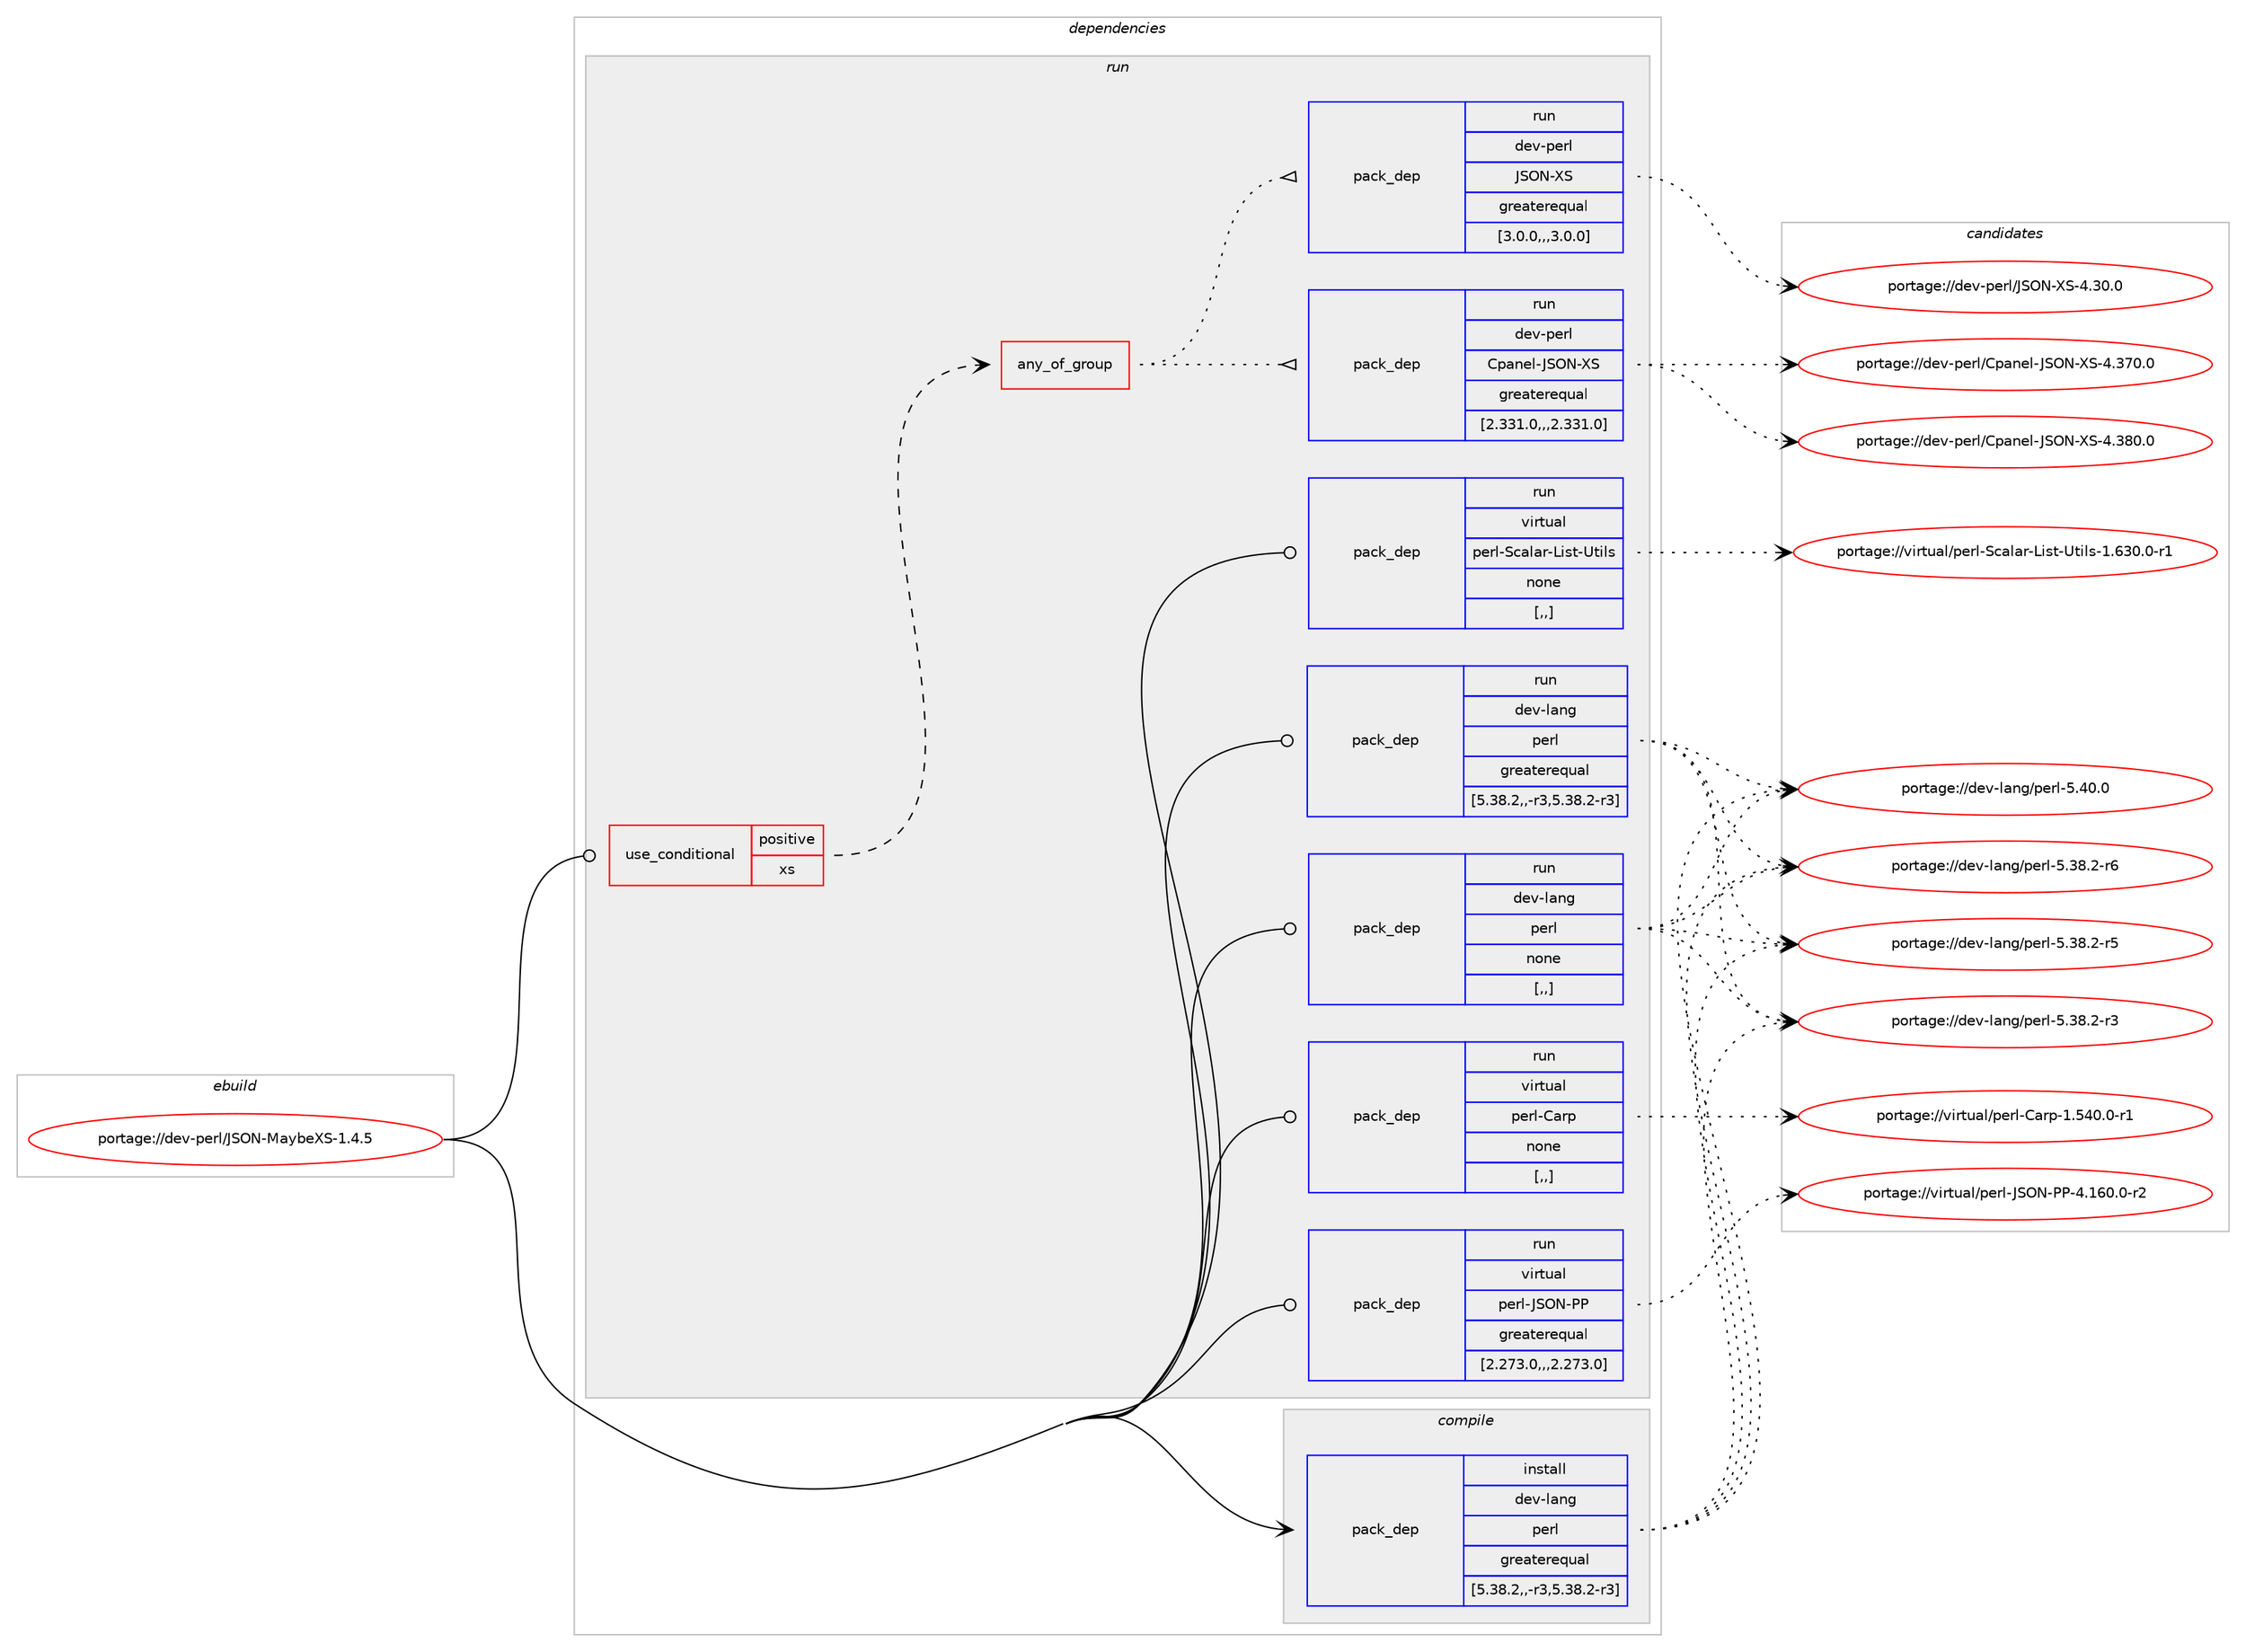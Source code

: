 digraph prolog {

# *************
# Graph options
# *************

newrank=true;
concentrate=true;
compound=true;
graph [rankdir=LR,fontname=Helvetica,fontsize=10,ranksep=1.5];#, ranksep=2.5, nodesep=0.2];
edge  [arrowhead=vee];
node  [fontname=Helvetica,fontsize=10];

# **********
# The ebuild
# **********

subgraph cluster_leftcol {
color=gray;
label=<<i>ebuild</i>>;
id [label="portage://dev-perl/JSON-MaybeXS-1.4.5", color=red, width=4, href="../dev-perl/JSON-MaybeXS-1.4.5.svg"];
}

# ****************
# The dependencies
# ****************

subgraph cluster_midcol {
color=gray;
label=<<i>dependencies</i>>;
subgraph cluster_compile {
fillcolor="#eeeeee";
style=filled;
label=<<i>compile</i>>;
subgraph pack101026 {
dependency132177 [label=<<TABLE BORDER="0" CELLBORDER="1" CELLSPACING="0" CELLPADDING="4" WIDTH="220"><TR><TD ROWSPAN="6" CELLPADDING="30">pack_dep</TD></TR><TR><TD WIDTH="110">install</TD></TR><TR><TD>dev-lang</TD></TR><TR><TD>perl</TD></TR><TR><TD>greaterequal</TD></TR><TR><TD>[5.38.2,,-r3,5.38.2-r3]</TD></TR></TABLE>>, shape=none, color=blue];
}
id:e -> dependency132177:w [weight=20,style="solid",arrowhead="vee"];
}
subgraph cluster_compileandrun {
fillcolor="#eeeeee";
style=filled;
label=<<i>compile and run</i>>;
}
subgraph cluster_run {
fillcolor="#eeeeee";
style=filled;
label=<<i>run</i>>;
subgraph cond29938 {
dependency132178 [label=<<TABLE BORDER="0" CELLBORDER="1" CELLSPACING="0" CELLPADDING="4"><TR><TD ROWSPAN="3" CELLPADDING="10">use_conditional</TD></TR><TR><TD>positive</TD></TR><TR><TD>xs</TD></TR></TABLE>>, shape=none, color=red];
subgraph any1063 {
dependency132179 [label=<<TABLE BORDER="0" CELLBORDER="1" CELLSPACING="0" CELLPADDING="4"><TR><TD CELLPADDING="10">any_of_group</TD></TR></TABLE>>, shape=none, color=red];subgraph pack101027 {
dependency132180 [label=<<TABLE BORDER="0" CELLBORDER="1" CELLSPACING="0" CELLPADDING="4" WIDTH="220"><TR><TD ROWSPAN="6" CELLPADDING="30">pack_dep</TD></TR><TR><TD WIDTH="110">run</TD></TR><TR><TD>dev-perl</TD></TR><TR><TD>Cpanel-JSON-XS</TD></TR><TR><TD>greaterequal</TD></TR><TR><TD>[2.331.0,,,2.331.0]</TD></TR></TABLE>>, shape=none, color=blue];
}
dependency132179:e -> dependency132180:w [weight=20,style="dotted",arrowhead="oinv"];
subgraph pack101028 {
dependency132181 [label=<<TABLE BORDER="0" CELLBORDER="1" CELLSPACING="0" CELLPADDING="4" WIDTH="220"><TR><TD ROWSPAN="6" CELLPADDING="30">pack_dep</TD></TR><TR><TD WIDTH="110">run</TD></TR><TR><TD>dev-perl</TD></TR><TR><TD>JSON-XS</TD></TR><TR><TD>greaterequal</TD></TR><TR><TD>[3.0.0,,,3.0.0]</TD></TR></TABLE>>, shape=none, color=blue];
}
dependency132179:e -> dependency132181:w [weight=20,style="dotted",arrowhead="oinv"];
}
dependency132178:e -> dependency132179:w [weight=20,style="dashed",arrowhead="vee"];
}
id:e -> dependency132178:w [weight=20,style="solid",arrowhead="odot"];
subgraph pack101029 {
dependency132182 [label=<<TABLE BORDER="0" CELLBORDER="1" CELLSPACING="0" CELLPADDING="4" WIDTH="220"><TR><TD ROWSPAN="6" CELLPADDING="30">pack_dep</TD></TR><TR><TD WIDTH="110">run</TD></TR><TR><TD>dev-lang</TD></TR><TR><TD>perl</TD></TR><TR><TD>greaterequal</TD></TR><TR><TD>[5.38.2,,-r3,5.38.2-r3]</TD></TR></TABLE>>, shape=none, color=blue];
}
id:e -> dependency132182:w [weight=20,style="solid",arrowhead="odot"];
subgraph pack101030 {
dependency132183 [label=<<TABLE BORDER="0" CELLBORDER="1" CELLSPACING="0" CELLPADDING="4" WIDTH="220"><TR><TD ROWSPAN="6" CELLPADDING="30">pack_dep</TD></TR><TR><TD WIDTH="110">run</TD></TR><TR><TD>dev-lang</TD></TR><TR><TD>perl</TD></TR><TR><TD>none</TD></TR><TR><TD>[,,]</TD></TR></TABLE>>, shape=none, color=blue];
}
id:e -> dependency132183:w [weight=20,style="solid",arrowhead="odot"];
subgraph pack101031 {
dependency132184 [label=<<TABLE BORDER="0" CELLBORDER="1" CELLSPACING="0" CELLPADDING="4" WIDTH="220"><TR><TD ROWSPAN="6" CELLPADDING="30">pack_dep</TD></TR><TR><TD WIDTH="110">run</TD></TR><TR><TD>virtual</TD></TR><TR><TD>perl-Carp</TD></TR><TR><TD>none</TD></TR><TR><TD>[,,]</TD></TR></TABLE>>, shape=none, color=blue];
}
id:e -> dependency132184:w [weight=20,style="solid",arrowhead="odot"];
subgraph pack101032 {
dependency132185 [label=<<TABLE BORDER="0" CELLBORDER="1" CELLSPACING="0" CELLPADDING="4" WIDTH="220"><TR><TD ROWSPAN="6" CELLPADDING="30">pack_dep</TD></TR><TR><TD WIDTH="110">run</TD></TR><TR><TD>virtual</TD></TR><TR><TD>perl-JSON-PP</TD></TR><TR><TD>greaterequal</TD></TR><TR><TD>[2.273.0,,,2.273.0]</TD></TR></TABLE>>, shape=none, color=blue];
}
id:e -> dependency132185:w [weight=20,style="solid",arrowhead="odot"];
subgraph pack101033 {
dependency132186 [label=<<TABLE BORDER="0" CELLBORDER="1" CELLSPACING="0" CELLPADDING="4" WIDTH="220"><TR><TD ROWSPAN="6" CELLPADDING="30">pack_dep</TD></TR><TR><TD WIDTH="110">run</TD></TR><TR><TD>virtual</TD></TR><TR><TD>perl-Scalar-List-Utils</TD></TR><TR><TD>none</TD></TR><TR><TD>[,,]</TD></TR></TABLE>>, shape=none, color=blue];
}
id:e -> dependency132186:w [weight=20,style="solid",arrowhead="odot"];
}
}

# **************
# The candidates
# **************

subgraph cluster_choices {
rank=same;
color=gray;
label=<<i>candidates</i>>;

subgraph choice101026 {
color=black;
nodesep=1;
choice10010111845108971101034711210111410845534652484648 [label="portage://dev-lang/perl-5.40.0", color=red, width=4,href="../dev-lang/perl-5.40.0.svg"];
choice100101118451089711010347112101114108455346515646504511454 [label="portage://dev-lang/perl-5.38.2-r6", color=red, width=4,href="../dev-lang/perl-5.38.2-r6.svg"];
choice100101118451089711010347112101114108455346515646504511453 [label="portage://dev-lang/perl-5.38.2-r5", color=red, width=4,href="../dev-lang/perl-5.38.2-r5.svg"];
choice100101118451089711010347112101114108455346515646504511451 [label="portage://dev-lang/perl-5.38.2-r3", color=red, width=4,href="../dev-lang/perl-5.38.2-r3.svg"];
dependency132177:e -> choice10010111845108971101034711210111410845534652484648:w [style=dotted,weight="100"];
dependency132177:e -> choice100101118451089711010347112101114108455346515646504511454:w [style=dotted,weight="100"];
dependency132177:e -> choice100101118451089711010347112101114108455346515646504511453:w [style=dotted,weight="100"];
dependency132177:e -> choice100101118451089711010347112101114108455346515646504511451:w [style=dotted,weight="100"];
}
subgraph choice101027 {
color=black;
nodesep=1;
choice1001011184511210111410847671129711010110845748379784588834552465156484648 [label="portage://dev-perl/Cpanel-JSON-XS-4.380.0", color=red, width=4,href="../dev-perl/Cpanel-JSON-XS-4.380.0.svg"];
choice1001011184511210111410847671129711010110845748379784588834552465155484648 [label="portage://dev-perl/Cpanel-JSON-XS-4.370.0", color=red, width=4,href="../dev-perl/Cpanel-JSON-XS-4.370.0.svg"];
dependency132180:e -> choice1001011184511210111410847671129711010110845748379784588834552465156484648:w [style=dotted,weight="100"];
dependency132180:e -> choice1001011184511210111410847671129711010110845748379784588834552465155484648:w [style=dotted,weight="100"];
}
subgraph choice101028 {
color=black;
nodesep=1;
choice10010111845112101114108477483797845888345524651484648 [label="portage://dev-perl/JSON-XS-4.30.0", color=red, width=4,href="../dev-perl/JSON-XS-4.30.0.svg"];
dependency132181:e -> choice10010111845112101114108477483797845888345524651484648:w [style=dotted,weight="100"];
}
subgraph choice101029 {
color=black;
nodesep=1;
choice10010111845108971101034711210111410845534652484648 [label="portage://dev-lang/perl-5.40.0", color=red, width=4,href="../dev-lang/perl-5.40.0.svg"];
choice100101118451089711010347112101114108455346515646504511454 [label="portage://dev-lang/perl-5.38.2-r6", color=red, width=4,href="../dev-lang/perl-5.38.2-r6.svg"];
choice100101118451089711010347112101114108455346515646504511453 [label="portage://dev-lang/perl-5.38.2-r5", color=red, width=4,href="../dev-lang/perl-5.38.2-r5.svg"];
choice100101118451089711010347112101114108455346515646504511451 [label="portage://dev-lang/perl-5.38.2-r3", color=red, width=4,href="../dev-lang/perl-5.38.2-r3.svg"];
dependency132182:e -> choice10010111845108971101034711210111410845534652484648:w [style=dotted,weight="100"];
dependency132182:e -> choice100101118451089711010347112101114108455346515646504511454:w [style=dotted,weight="100"];
dependency132182:e -> choice100101118451089711010347112101114108455346515646504511453:w [style=dotted,weight="100"];
dependency132182:e -> choice100101118451089711010347112101114108455346515646504511451:w [style=dotted,weight="100"];
}
subgraph choice101030 {
color=black;
nodesep=1;
choice10010111845108971101034711210111410845534652484648 [label="portage://dev-lang/perl-5.40.0", color=red, width=4,href="../dev-lang/perl-5.40.0.svg"];
choice100101118451089711010347112101114108455346515646504511454 [label="portage://dev-lang/perl-5.38.2-r6", color=red, width=4,href="../dev-lang/perl-5.38.2-r6.svg"];
choice100101118451089711010347112101114108455346515646504511453 [label="portage://dev-lang/perl-5.38.2-r5", color=red, width=4,href="../dev-lang/perl-5.38.2-r5.svg"];
choice100101118451089711010347112101114108455346515646504511451 [label="portage://dev-lang/perl-5.38.2-r3", color=red, width=4,href="../dev-lang/perl-5.38.2-r3.svg"];
dependency132183:e -> choice10010111845108971101034711210111410845534652484648:w [style=dotted,weight="100"];
dependency132183:e -> choice100101118451089711010347112101114108455346515646504511454:w [style=dotted,weight="100"];
dependency132183:e -> choice100101118451089711010347112101114108455346515646504511453:w [style=dotted,weight="100"];
dependency132183:e -> choice100101118451089711010347112101114108455346515646504511451:w [style=dotted,weight="100"];
}
subgraph choice101031 {
color=black;
nodesep=1;
choice118105114116117971084711210111410845679711411245494653524846484511449 [label="portage://virtual/perl-Carp-1.540.0-r1", color=red, width=4,href="../virtual/perl-Carp-1.540.0-r1.svg"];
dependency132184:e -> choice118105114116117971084711210111410845679711411245494653524846484511449:w [style=dotted,weight="100"];
}
subgraph choice101032 {
color=black;
nodesep=1;
choice1181051141161179710847112101114108457483797845808045524649544846484511450 [label="portage://virtual/perl-JSON-PP-4.160.0-r2", color=red, width=4,href="../virtual/perl-JSON-PP-4.160.0-r2.svg"];
dependency132185:e -> choice1181051141161179710847112101114108457483797845808045524649544846484511450:w [style=dotted,weight="100"];
}
subgraph choice101033 {
color=black;
nodesep=1;
choice118105114116117971084711210111410845839997108971144576105115116458511610510811545494654514846484511449 [label="portage://virtual/perl-Scalar-List-Utils-1.630.0-r1", color=red, width=4,href="../virtual/perl-Scalar-List-Utils-1.630.0-r1.svg"];
dependency132186:e -> choice118105114116117971084711210111410845839997108971144576105115116458511610510811545494654514846484511449:w [style=dotted,weight="100"];
}
}

}
